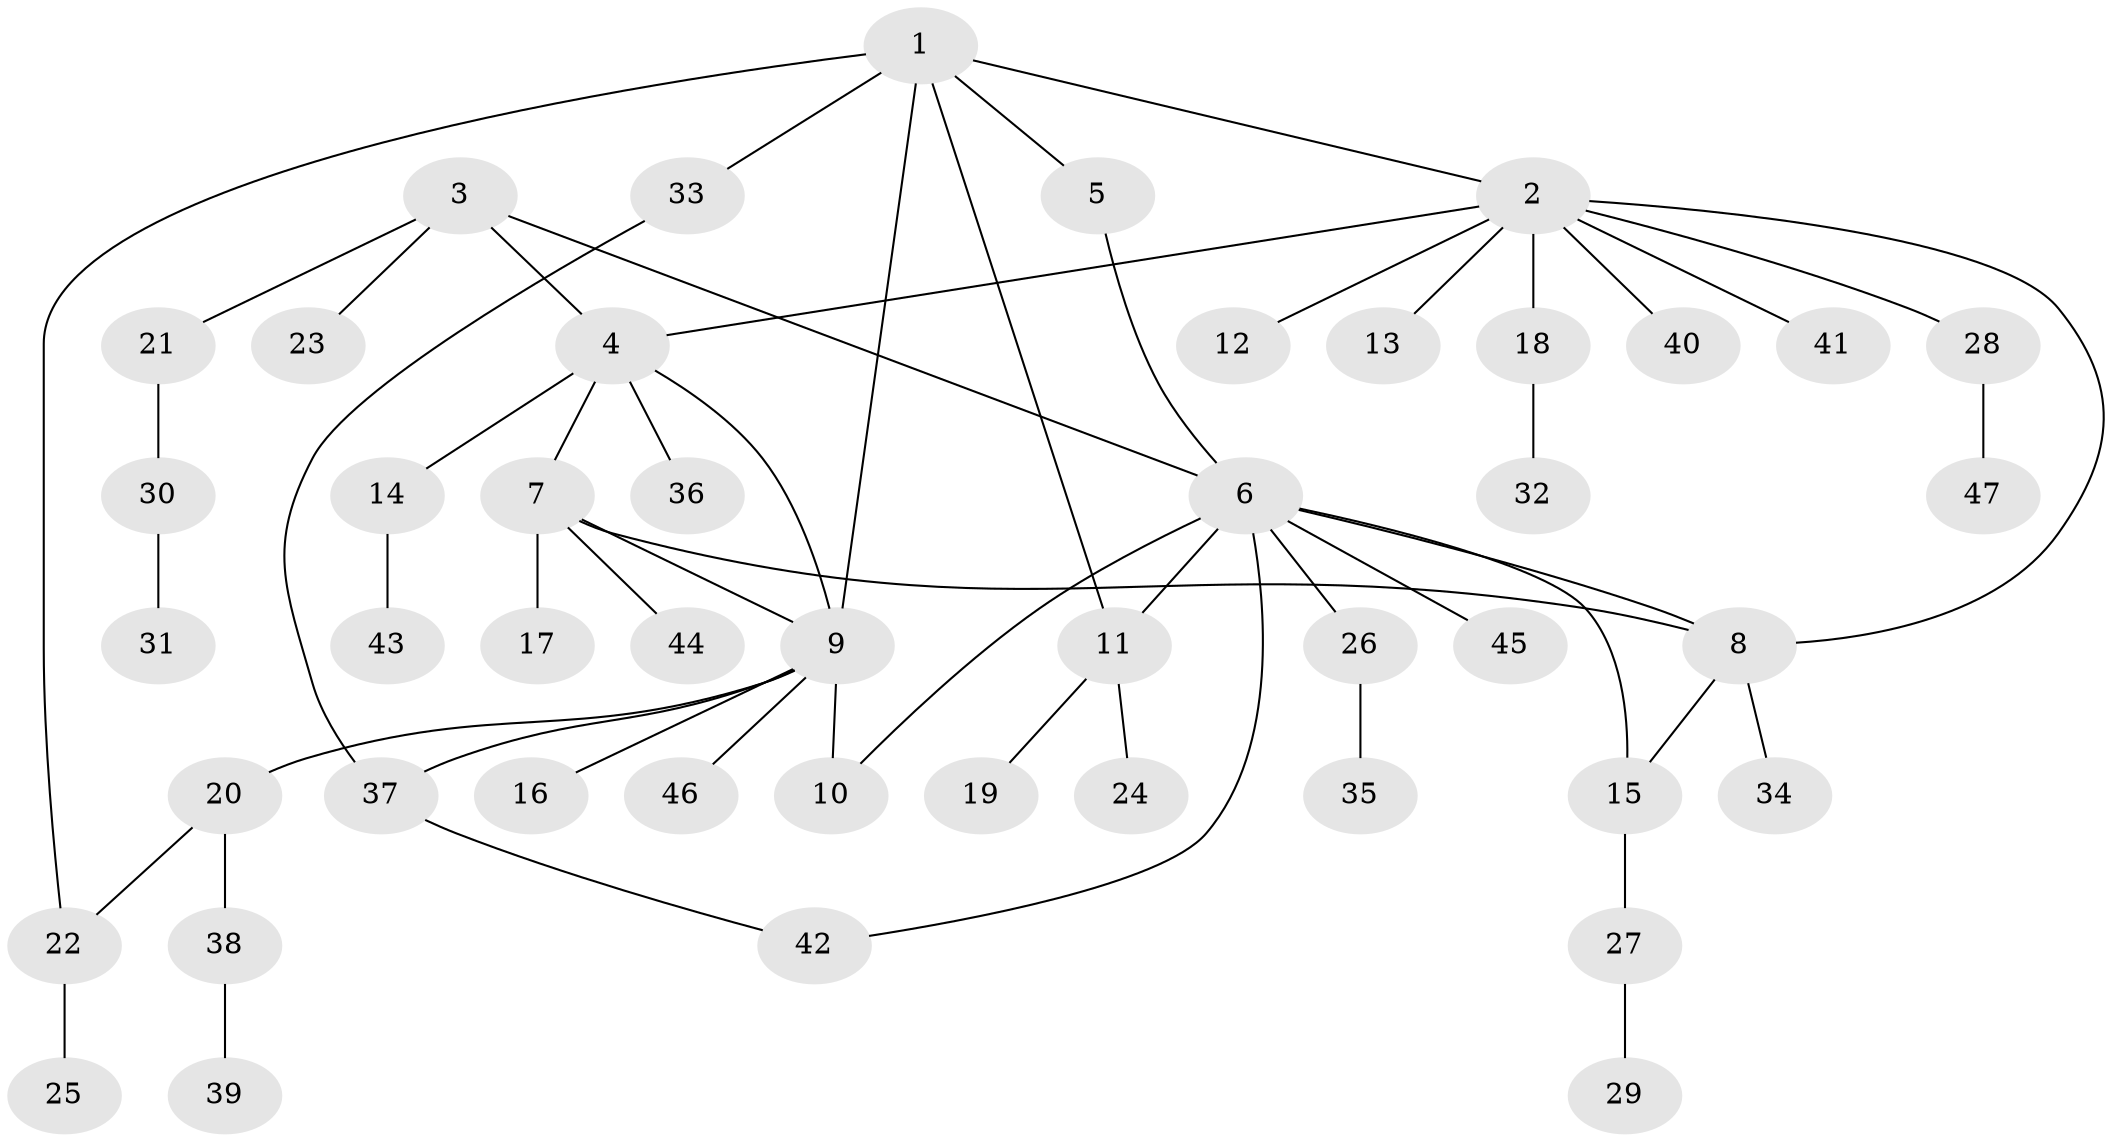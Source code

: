 // Generated by graph-tools (version 1.1) at 2025/11/02/27/25 16:11:33]
// undirected, 47 vertices, 57 edges
graph export_dot {
graph [start="1"]
  node [color=gray90,style=filled];
  1;
  2;
  3;
  4;
  5;
  6;
  7;
  8;
  9;
  10;
  11;
  12;
  13;
  14;
  15;
  16;
  17;
  18;
  19;
  20;
  21;
  22;
  23;
  24;
  25;
  26;
  27;
  28;
  29;
  30;
  31;
  32;
  33;
  34;
  35;
  36;
  37;
  38;
  39;
  40;
  41;
  42;
  43;
  44;
  45;
  46;
  47;
  1 -- 2;
  1 -- 5;
  1 -- 9;
  1 -- 11;
  1 -- 22;
  1 -- 33;
  2 -- 4;
  2 -- 8;
  2 -- 12;
  2 -- 13;
  2 -- 18;
  2 -- 28;
  2 -- 40;
  2 -- 41;
  3 -- 4;
  3 -- 6;
  3 -- 21;
  3 -- 23;
  4 -- 7;
  4 -- 9;
  4 -- 14;
  4 -- 36;
  5 -- 6;
  6 -- 8;
  6 -- 10;
  6 -- 11;
  6 -- 15;
  6 -- 26;
  6 -- 42;
  6 -- 45;
  7 -- 8;
  7 -- 9;
  7 -- 17;
  7 -- 44;
  8 -- 15;
  8 -- 34;
  9 -- 10;
  9 -- 16;
  9 -- 20;
  9 -- 37;
  9 -- 46;
  11 -- 19;
  11 -- 24;
  14 -- 43;
  15 -- 27;
  18 -- 32;
  20 -- 22;
  20 -- 38;
  21 -- 30;
  22 -- 25;
  26 -- 35;
  27 -- 29;
  28 -- 47;
  30 -- 31;
  33 -- 37;
  37 -- 42;
  38 -- 39;
}
